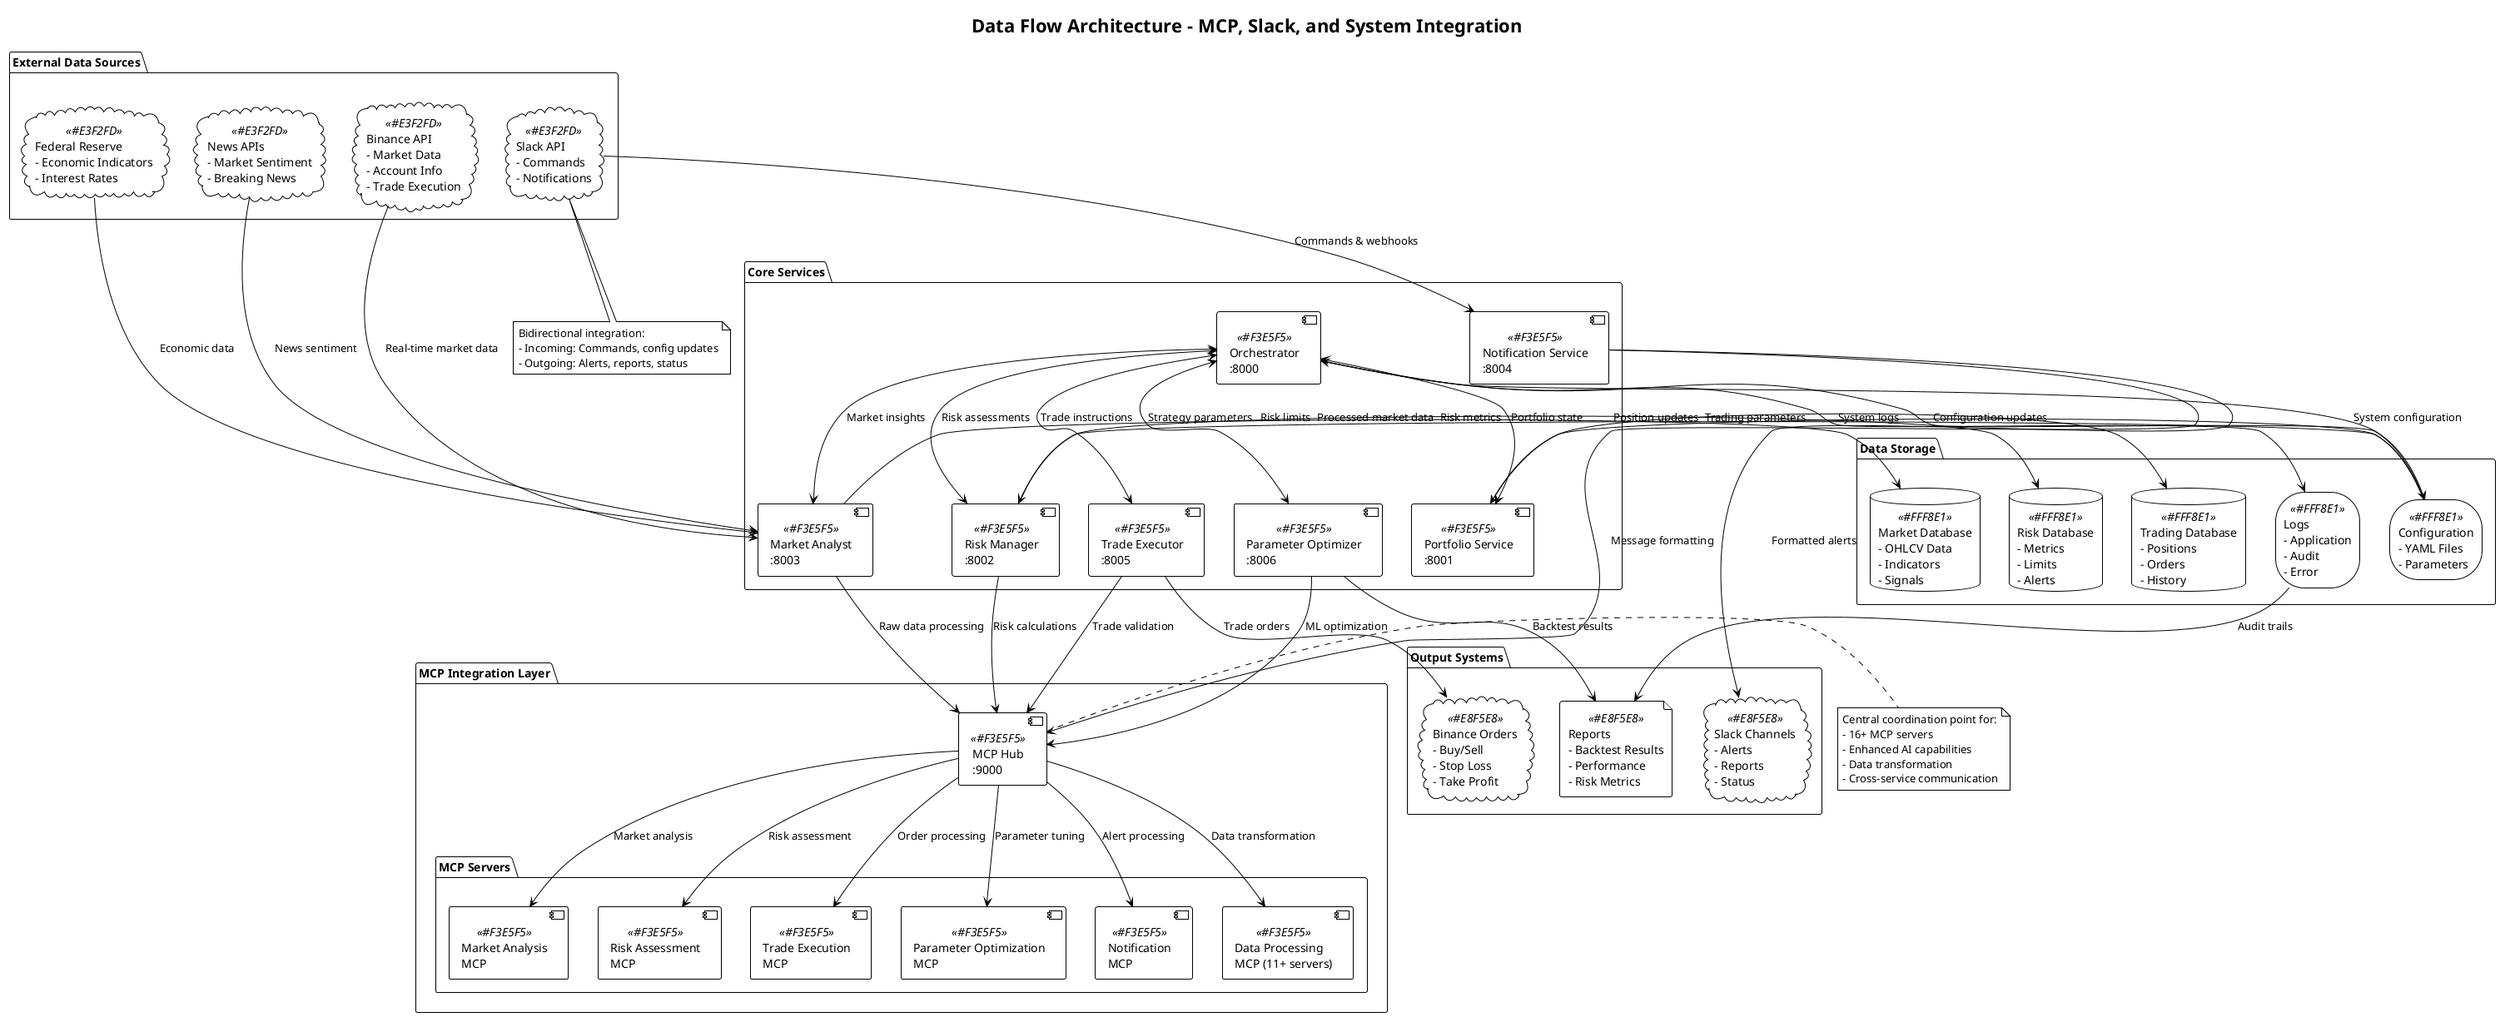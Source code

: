 @startuml data_flow
!theme plain
title Data Flow Architecture - MCP, Slack, and System Integration

!define INPUT_COLOR #E3F2FD
!define PROCESS_COLOR #F3E5F5
!define OUTPUT_COLOR #E8F5E8
!define STORAGE_COLOR #FFF8E1

package "External Data Sources" as external {
    cloud "Binance API\n- Market Data\n- Account Info\n- Trade Execution" as binance <<INPUT_COLOR>>
    cloud "Federal Reserve\n- Economic Indicators\n- Interest Rates" as fed <<INPUT_COLOR>>
    cloud "News APIs\n- Market Sentiment\n- Breaking News" as news_api <<INPUT_COLOR>>
    cloud "Slack API\n- Commands\n- Notifications" as slack <<INPUT_COLOR>>
}

package "MCP Integration Layer" as mcp_layer {
    component "MCP Hub\n:9000" as mcp_hub <<PROCESS_COLOR>>
    
    package "MCP Servers" as mcp_servers {
        component "Market Analysis\nMCP" as mcp_market <<PROCESS_COLOR>>
        component "Risk Assessment\nMCP" as mcp_risk <<PROCESS_COLOR>>
        component "Trade Execution\nMCP" as mcp_trade <<PROCESS_COLOR>>
        component "Parameter Optimization\nMCP" as mcp_param <<PROCESS_COLOR>>
        component "Notification\nMCP" as mcp_notify <<PROCESS_COLOR>>
        component "Data Processing\nMCP (11+ servers)" as mcp_data <<PROCESS_COLOR>>
    }
}

package "Core Services" as services {
    component "Orchestrator\n:8000" as orchestrator <<PROCESS_COLOR>>
    component "Market Analyst\n:8003" as analyst <<PROCESS_COLOR>>
    component "Risk Manager\n:8002" as risk <<PROCESS_COLOR>>
    component "Trade Executor\n:8005" as executor <<PROCESS_COLOR>>
    component "Parameter Optimizer\n:8006" as optimizer <<PROCESS_COLOR>>
    component "Portfolio Service\n:8001" as portfolio <<PROCESS_COLOR>>
    component "Notification Service\n:8004" as notification <<PROCESS_COLOR>>
}

package "Data Storage" as storage {
    database "Trading Database\n- Positions\n- Orders\n- History" as trade_db <<STORAGE_COLOR>>
    database "Market Database\n- OHLCV Data\n- Indicators\n- Signals" as market_db <<STORAGE_COLOR>>
    database "Risk Database\n- Metrics\n- Limits\n- Alerts" as risk_db <<STORAGE_COLOR>>
    storage "Configuration\n- YAML Files\n- Parameters" as config <<STORAGE_COLOR>>
    storage "Logs\n- Application\n- Audit\n- Error" as logs <<STORAGE_COLOR>>
}

package "Output Systems" as outputs {
    cloud "Slack Channels\n- Alerts\n- Reports\n- Status" as slack_out <<OUTPUT_COLOR>>
    cloud "Binance Orders\n- Buy/Sell\n- Stop Loss\n- Take Profit" as binance_out <<OUTPUT_COLOR>>
    file "Reports\n- Backtest Results\n- Performance\n- Risk Metrics" as reports <<OUTPUT_COLOR>>
}

' External data ingestion
binance --> analyst : "Real-time market data"
fed --> analyst : "Economic data"
news_api --> analyst : "News sentiment"
slack --> notification : "Commands & webhooks"

' MCP data processing
analyst --> mcp_hub : "Raw data processing"
mcp_hub --> mcp_market : "Market analysis"
mcp_hub --> mcp_data : "Data transformation"

risk --> mcp_hub : "Risk calculations"
mcp_hub --> mcp_risk : "Risk assessment"

executor --> mcp_hub : "Trade validation"
mcp_hub --> mcp_trade : "Order processing"

optimizer --> mcp_hub : "ML optimization"
mcp_hub --> mcp_param : "Parameter tuning"

notification --> mcp_hub : "Message formatting"
mcp_hub --> mcp_notify : "Alert processing"

' Data storage flows
analyst --> market_db : "Processed market data"
risk --> risk_db : "Risk metrics"
portfolio --> trade_db : "Position updates"
orchestrator --> config : "Configuration updates"
orchestrator --> logs : "System logs"

' Inter-service data flows
orchestrator <--> portfolio : "Portfolio state"
orchestrator <--> risk : "Risk assessments"
orchestrator <--> analyst : "Market insights"
orchestrator <--> executor : "Trade instructions"
orchestrator <--> optimizer : "Strategy parameters"

' Output data flows
notification --> slack_out : "Formatted alerts"
executor --> binance_out : "Trade orders"
optimizer --> reports : "Backtest results"

' Configuration and audit flows
config --> orchestrator : "System configuration"
config --> portfolio : "Trading parameters"
config --> risk : "Risk limits"
logs --> reports : "Audit trails"

note right of mcp_hub
  Central coordination point for:
  - 16+ MCP servers
  - Enhanced AI capabilities
  - Data transformation
  - Cross-service communication
end note

note bottom of slack
  Bidirectional integration:
  - Incoming: Commands, config updates
  - Outgoing: Alerts, reports, status
end note

@enduml